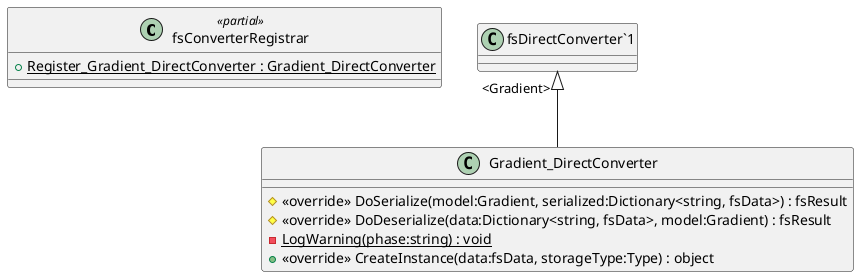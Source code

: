 @startuml
class fsConverterRegistrar <<partial>> {
    + {static} Register_Gradient_DirectConverter : Gradient_DirectConverter
}
class Gradient_DirectConverter {
    # <<override>> DoSerialize(model:Gradient, serialized:Dictionary<string, fsData>) : fsResult
    # <<override>> DoDeserialize(data:Dictionary<string, fsData>, model:Gradient) : fsResult
    {static} - LogWarning(phase:string) : void
    + <<override>> CreateInstance(data:fsData, storageType:Type) : object
}
"fsDirectConverter`1" "<Gradient>" <|-- Gradient_DirectConverter
@enduml
